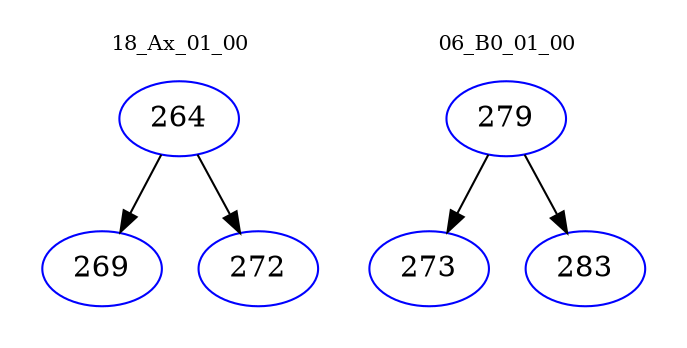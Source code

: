 digraph{
subgraph cluster_0 {
color = white
label = "18_Ax_01_00";
fontsize=10;
T0_264 [label="264", color="blue"]
T0_264 -> T0_269 [color="black"]
T0_269 [label="269", color="blue"]
T0_264 -> T0_272 [color="black"]
T0_272 [label="272", color="blue"]
}
subgraph cluster_1 {
color = white
label = "06_B0_01_00";
fontsize=10;
T1_279 [label="279", color="blue"]
T1_279 -> T1_273 [color="black"]
T1_273 [label="273", color="blue"]
T1_279 -> T1_283 [color="black"]
T1_283 [label="283", color="blue"]
}
}

